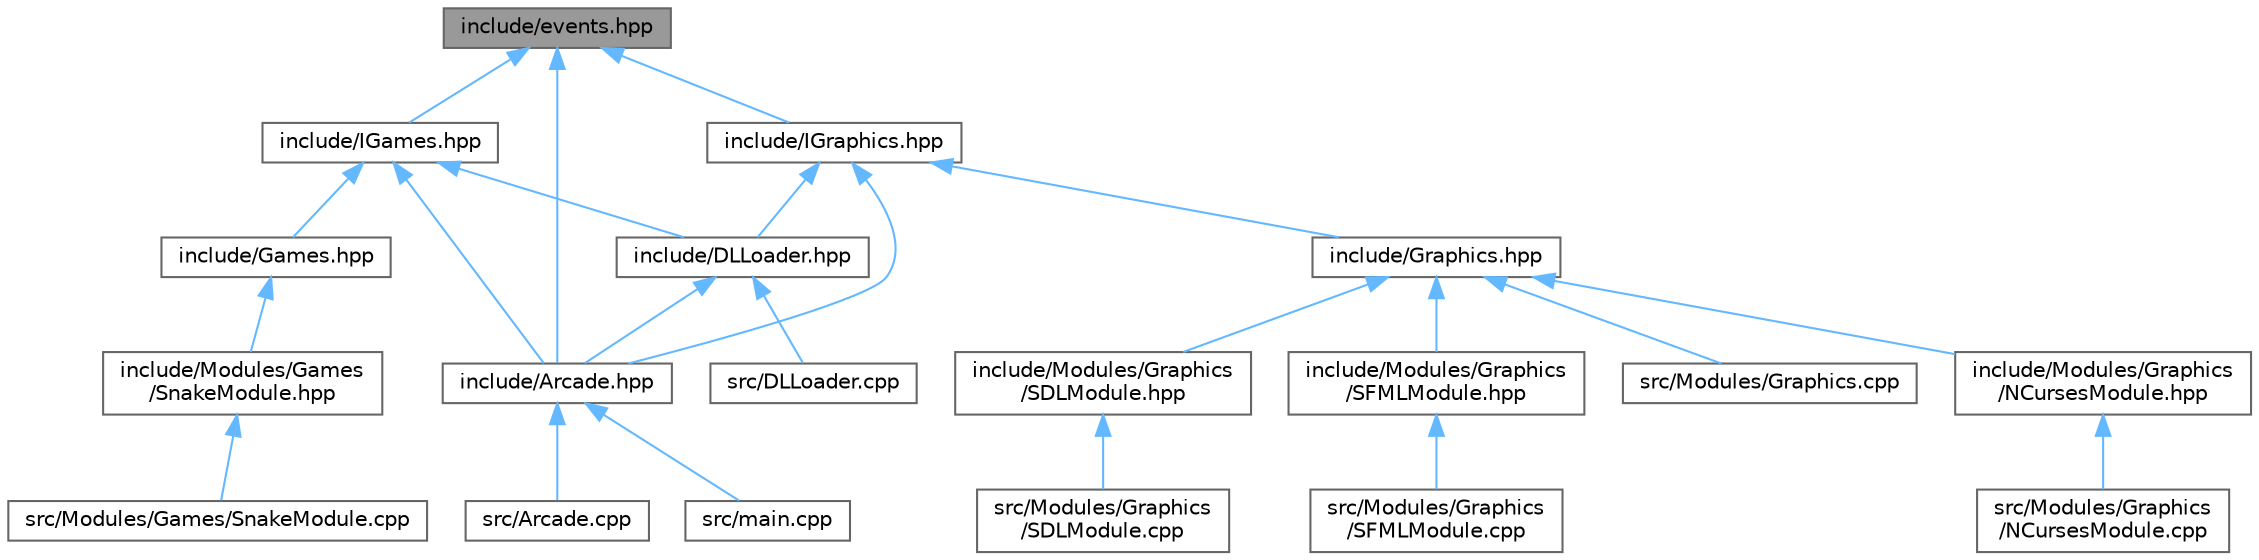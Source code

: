 digraph "include/events.hpp"
{
 // LATEX_PDF_SIZE
  bgcolor="transparent";
  edge [fontname=Helvetica,fontsize=10,labelfontname=Helvetica,labelfontsize=10];
  node [fontname=Helvetica,fontsize=10,shape=box,height=0.2,width=0.4];
  Node1 [label="include/events.hpp",height=0.2,width=0.4,color="gray40", fillcolor="grey60", style="filled", fontcolor="black",tooltip="Ce fichier contient les définitions des différents events reçus par les librairies graphiques."];
  Node1 -> Node2 [dir="back",color="steelblue1",style="solid"];
  Node2 [label="include/Arcade.hpp",height=0.2,width=0.4,color="grey40", fillcolor="white", style="filled",URL="$Arcade_8hpp.html",tooltip="Ce fichier est le 'core' de l'arcade, c'est lui qui fait la jointure entre IGraphics et IGames."];
  Node2 -> Node3 [dir="back",color="steelblue1",style="solid"];
  Node3 [label="src/Arcade.cpp",height=0.2,width=0.4,color="grey40", fillcolor="white", style="filled",URL="$Arcade_8cpp.html",tooltip=" "];
  Node2 -> Node4 [dir="back",color="steelblue1",style="solid"];
  Node4 [label="src/main.cpp",height=0.2,width=0.4,color="grey40", fillcolor="white", style="filled",URL="$main_8cpp.html",tooltip=" "];
  Node1 -> Node5 [dir="back",color="steelblue1",style="solid"];
  Node5 [label="include/IGames.hpp",height=0.2,width=0.4,color="grey40", fillcolor="white", style="filled",URL="$IGames_8hpp.html",tooltip=" "];
  Node5 -> Node2 [dir="back",color="steelblue1",style="solid"];
  Node5 -> Node6 [dir="back",color="steelblue1",style="solid"];
  Node6 [label="include/DLLoader.hpp",height=0.2,width=0.4,color="grey40", fillcolor="white", style="filled",URL="$DLLoader_8hpp.html",tooltip="Ce fichier est l'encapsulation de <dlfcn.h> en C."];
  Node6 -> Node2 [dir="back",color="steelblue1",style="solid"];
  Node6 -> Node7 [dir="back",color="steelblue1",style="solid"];
  Node7 [label="src/DLLoader.cpp",height=0.2,width=0.4,color="grey40", fillcolor="white", style="filled",URL="$DLLoader_8cpp.html",tooltip=" "];
  Node5 -> Node8 [dir="back",color="steelblue1",style="solid"];
  Node8 [label="include/Games.hpp",height=0.2,width=0.4,color="grey40", fillcolor="white", style="filled",URL="$Games_8hpp.html",tooltip=" "];
  Node8 -> Node9 [dir="back",color="steelblue1",style="solid"];
  Node9 [label="include/Modules/Games\l/SnakeModule.hpp",height=0.2,width=0.4,color="grey40", fillcolor="white", style="filled",URL="$SnakeModule_8hpp.html",tooltip="Ce fichier implémente le jeu Snake."];
  Node9 -> Node10 [dir="back",color="steelblue1",style="solid"];
  Node10 [label="src/Modules/Games/SnakeModule.cpp",height=0.2,width=0.4,color="grey40", fillcolor="white", style="filled",URL="$SnakeModule_8cpp.html",tooltip=" "];
  Node1 -> Node11 [dir="back",color="steelblue1",style="solid"];
  Node11 [label="include/IGraphics.hpp",height=0.2,width=0.4,color="grey40", fillcolor="white", style="filled",URL="$IGraphics_8hpp.html",tooltip=" "];
  Node11 -> Node2 [dir="back",color="steelblue1",style="solid"];
  Node11 -> Node6 [dir="back",color="steelblue1",style="solid"];
  Node11 -> Node12 [dir="back",color="steelblue1",style="solid"];
  Node12 [label="include/Graphics.hpp",height=0.2,width=0.4,color="grey40", fillcolor="white", style="filled",URL="$Graphics_8hpp.html",tooltip=" "];
  Node12 -> Node13 [dir="back",color="steelblue1",style="solid"];
  Node13 [label="include/Modules/Graphics\l/NCursesModule.hpp",height=0.2,width=0.4,color="grey40", fillcolor="white", style="filled",URL="$NCursesModule_8hpp.html",tooltip="Ce fichier implémente la lib graphoique Ncurses."];
  Node13 -> Node14 [dir="back",color="steelblue1",style="solid"];
  Node14 [label="src/Modules/Graphics\l/NCursesModule.cpp",height=0.2,width=0.4,color="grey40", fillcolor="white", style="filled",URL="$NCursesModule_8cpp.html",tooltip=" "];
  Node12 -> Node15 [dir="back",color="steelblue1",style="solid"];
  Node15 [label="include/Modules/Graphics\l/SDLModule.hpp",height=0.2,width=0.4,color="grey40", fillcolor="white", style="filled",URL="$SDLModule_8hpp.html",tooltip=" "];
  Node15 -> Node16 [dir="back",color="steelblue1",style="solid"];
  Node16 [label="src/Modules/Graphics\l/SDLModule.cpp",height=0.2,width=0.4,color="grey40", fillcolor="white", style="filled",URL="$SDLModule_8cpp.html",tooltip=" "];
  Node12 -> Node17 [dir="back",color="steelblue1",style="solid"];
  Node17 [label="include/Modules/Graphics\l/SFMLModule.hpp",height=0.2,width=0.4,color="grey40", fillcolor="white", style="filled",URL="$SFMLModule_8hpp.html",tooltip="Ce fichier implémente la lib graphique SFML."];
  Node17 -> Node18 [dir="back",color="steelblue1",style="solid"];
  Node18 [label="src/Modules/Graphics\l/SFMLModule.cpp",height=0.2,width=0.4,color="grey40", fillcolor="white", style="filled",URL="$SFMLModule_8cpp.html",tooltip=" "];
  Node12 -> Node19 [dir="back",color="steelblue1",style="solid"];
  Node19 [label="src/Modules/Graphics.cpp",height=0.2,width=0.4,color="grey40", fillcolor="white", style="filled",URL="$Graphics_8cpp.html",tooltip=" "];
}

